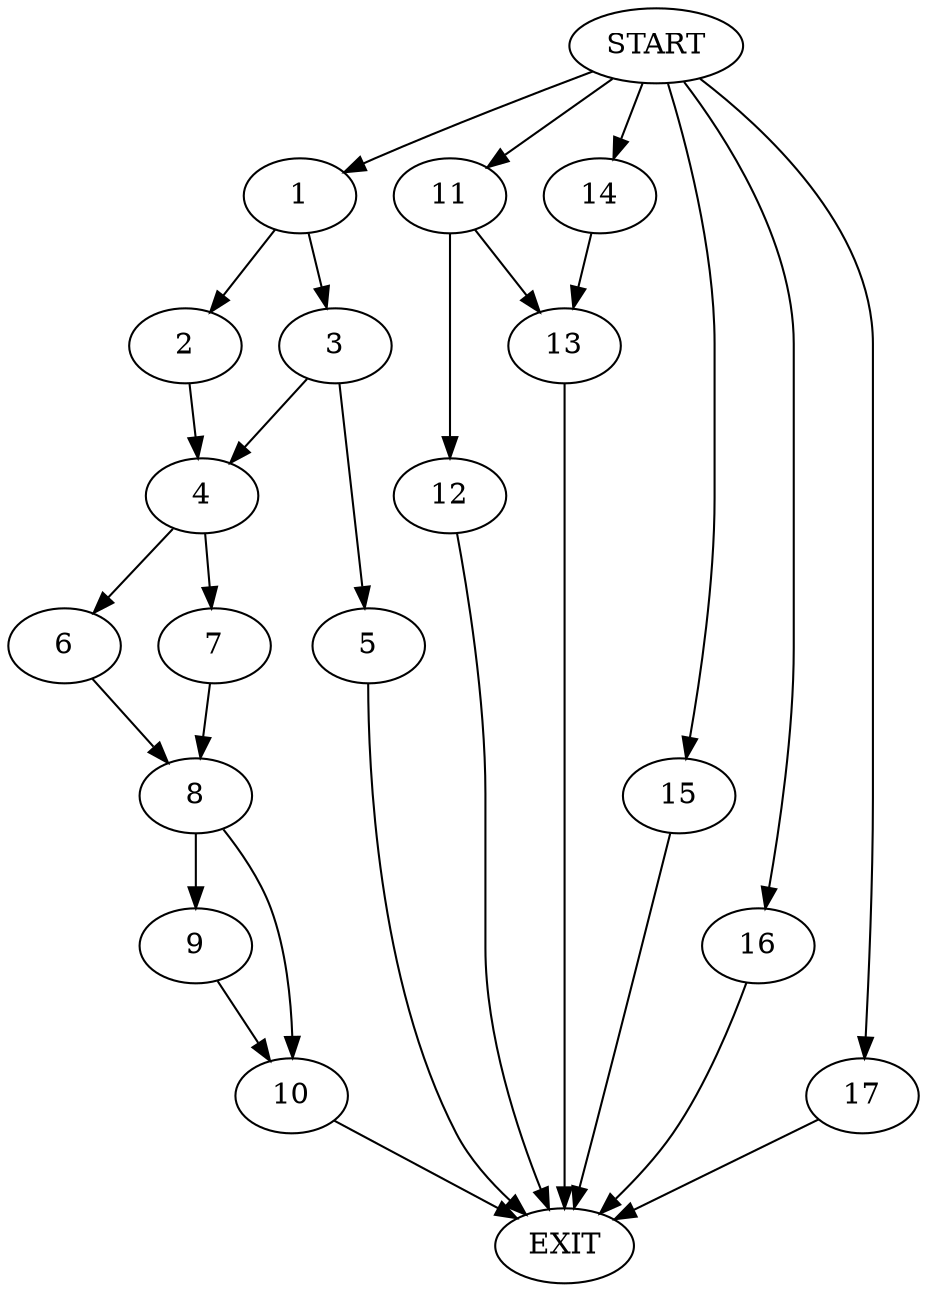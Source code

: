 digraph {
0 [label="START"]
18 [label="EXIT"]
0 -> 1
1 -> 2
1 -> 3
2 -> 4
3 -> 5
3 -> 4
5 -> 18
4 -> 6
4 -> 7
7 -> 8
6 -> 8
8 -> 9
8 -> 10
9 -> 10
10 -> 18
0 -> 11
11 -> 12
11 -> 13
12 -> 18
13 -> 18
0 -> 14
14 -> 13
0 -> 15
15 -> 18
0 -> 16
16 -> 18
0 -> 17
17 -> 18
}
